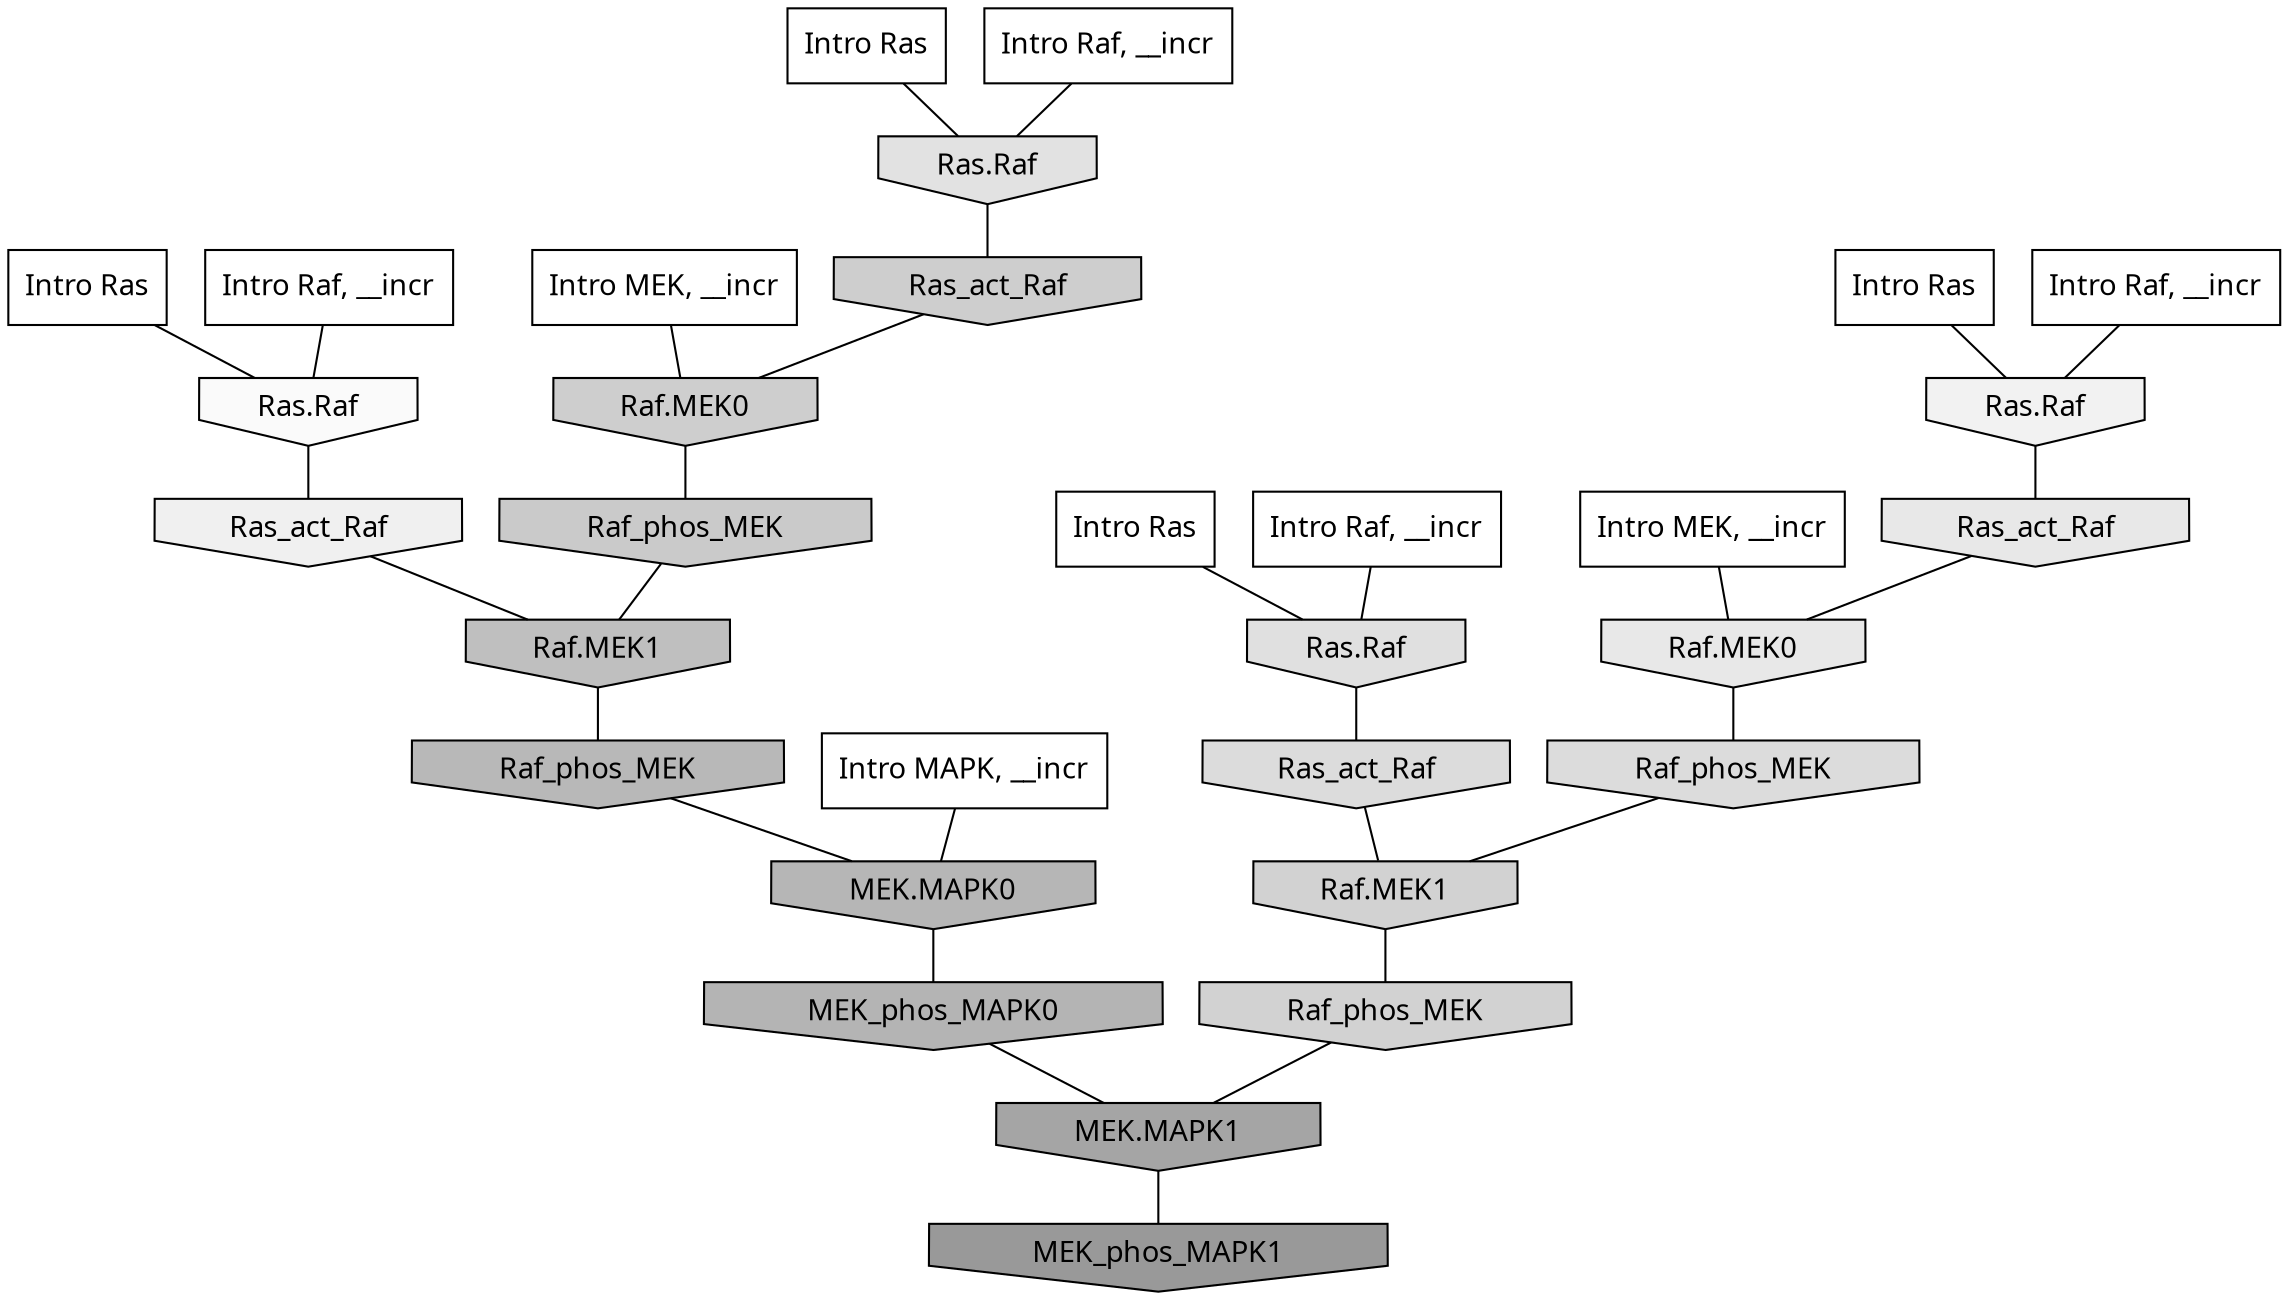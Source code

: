 digraph G{
  rankdir="TB";
  ranksep=0.30;
  node [fontname="CMU Serif"];
  edge [fontname="CMU Serif"];
  
  26 [label="Intro Ras", shape=rectangle, style=filled, fillcolor="0.000 0.000 1.000"]
  
  44 [label="Intro Ras", shape=rectangle, style=filled, fillcolor="0.000 0.000 1.000"]
  
  90 [label="Intro Ras", shape=rectangle, style=filled, fillcolor="0.000 0.000 1.000"]
  
  98 [label="Intro Ras", shape=rectangle, style=filled, fillcolor="0.000 0.000 1.000"]
  
  206 [label="Intro Raf, __incr", shape=rectangle, style=filled, fillcolor="0.000 0.000 1.000"]
  
  392 [label="Intro Raf, __incr", shape=rectangle, style=filled, fillcolor="0.000 0.000 1.000"]
  
  414 [label="Intro Raf, __incr", shape=rectangle, style=filled, fillcolor="0.000 0.000 1.000"]
  
  966 [label="Intro Raf, __incr", shape=rectangle, style=filled, fillcolor="0.000 0.000 1.000"]
  
  1854 [label="Intro MEK, __incr", shape=rectangle, style=filled, fillcolor="0.000 0.000 1.000"]
  
  1944 [label="Intro MEK, __incr", shape=rectangle, style=filled, fillcolor="0.000 0.000 1.000"]
  
  3009 [label="Intro MAPK, __incr", shape=rectangle, style=filled, fillcolor="0.000 0.000 1.000"]
  
  3434 [label="Ras.Raf", shape=invhouse, style=filled, fillcolor="0.000 0.000 0.980"]
  
  3752 [label="Ras.Raf", shape=invhouse, style=filled, fillcolor="0.000 0.000 0.947"]
  
  3836 [label="Ras_act_Raf", shape=invhouse, style=filled, fillcolor="0.000 0.000 0.941"]
  
  4331 [label="Ras_act_Raf", shape=invhouse, style=filled, fillcolor="0.000 0.000 0.908"]
  
  4333 [label="Raf.MEK0", shape=invhouse, style=filled, fillcolor="0.000 0.000 0.908"]
  
  4766 [label="Ras.Raf", shape=invhouse, style=filled, fillcolor="0.000 0.000 0.884"]
  
  4883 [label="Ras.Raf", shape=invhouse, style=filled, fillcolor="0.000 0.000 0.877"]
  
  5152 [label="Ras_act_Raf", shape=invhouse, style=filled, fillcolor="0.000 0.000 0.861"]
  
  5163 [label="Raf_phos_MEK", shape=invhouse, style=filled, fillcolor="0.000 0.000 0.861"]
  
  5885 [label="Raf.MEK1", shape=invhouse, style=filled, fillcolor="0.000 0.000 0.824"]
  
  5936 [label="Raf_phos_MEK", shape=invhouse, style=filled, fillcolor="0.000 0.000 0.822"]
  
  6255 [label="Ras_act_Raf", shape=invhouse, style=filled, fillcolor="0.000 0.000 0.807"]
  
  6258 [label="Raf.MEK0", shape=invhouse, style=filled, fillcolor="0.000 0.000 0.807"]
  
  6657 [label="Raf_phos_MEK", shape=invhouse, style=filled, fillcolor="0.000 0.000 0.791"]
  
  8044 [label="Raf.MEK1", shape=invhouse, style=filled, fillcolor="0.000 0.000 0.749"]
  
  9088 [label="Raf_phos_MEK", shape=invhouse, style=filled, fillcolor="0.000 0.000 0.720"]
  
  9439 [label="MEK.MAPK0", shape=invhouse, style=filled, fillcolor="0.000 0.000 0.713"]
  
  9737 [label="MEK_phos_MAPK0", shape=invhouse, style=filled, fillcolor="0.000 0.000 0.707"]
  
  13291 [label="MEK.MAPK1", shape=invhouse, style=filled, fillcolor="0.000 0.000 0.646"]
  
  16328 [label="MEK_phos_MAPK1", shape=invhouse, style=filled, fillcolor="0.000 0.000 0.600"]
  
  
  13291 -> 16328 [dir=none, color="0.000 0.000 0.000"] 
  9737 -> 13291 [dir=none, color="0.000 0.000 0.000"] 
  9439 -> 9737 [dir=none, color="0.000 0.000 0.000"] 
  9088 -> 9439 [dir=none, color="0.000 0.000 0.000"] 
  8044 -> 9088 [dir=none, color="0.000 0.000 0.000"] 
  6657 -> 8044 [dir=none, color="0.000 0.000 0.000"] 
  6258 -> 6657 [dir=none, color="0.000 0.000 0.000"] 
  6255 -> 6258 [dir=none, color="0.000 0.000 0.000"] 
  5936 -> 13291 [dir=none, color="0.000 0.000 0.000"] 
  5885 -> 5936 [dir=none, color="0.000 0.000 0.000"] 
  5163 -> 5885 [dir=none, color="0.000 0.000 0.000"] 
  5152 -> 5885 [dir=none, color="0.000 0.000 0.000"] 
  4883 -> 5152 [dir=none, color="0.000 0.000 0.000"] 
  4766 -> 6255 [dir=none, color="0.000 0.000 0.000"] 
  4333 -> 5163 [dir=none, color="0.000 0.000 0.000"] 
  4331 -> 4333 [dir=none, color="0.000 0.000 0.000"] 
  3836 -> 8044 [dir=none, color="0.000 0.000 0.000"] 
  3752 -> 4331 [dir=none, color="0.000 0.000 0.000"] 
  3434 -> 3836 [dir=none, color="0.000 0.000 0.000"] 
  3009 -> 9439 [dir=none, color="0.000 0.000 0.000"] 
  1944 -> 4333 [dir=none, color="0.000 0.000 0.000"] 
  1854 -> 6258 [dir=none, color="0.000 0.000 0.000"] 
  966 -> 4766 [dir=none, color="0.000 0.000 0.000"] 
  414 -> 3752 [dir=none, color="0.000 0.000 0.000"] 
  392 -> 4883 [dir=none, color="0.000 0.000 0.000"] 
  206 -> 3434 [dir=none, color="0.000 0.000 0.000"] 
  98 -> 4883 [dir=none, color="0.000 0.000 0.000"] 
  90 -> 4766 [dir=none, color="0.000 0.000 0.000"] 
  44 -> 3752 [dir=none, color="0.000 0.000 0.000"] 
  26 -> 3434 [dir=none, color="0.000 0.000 0.000"] 
  
  }
